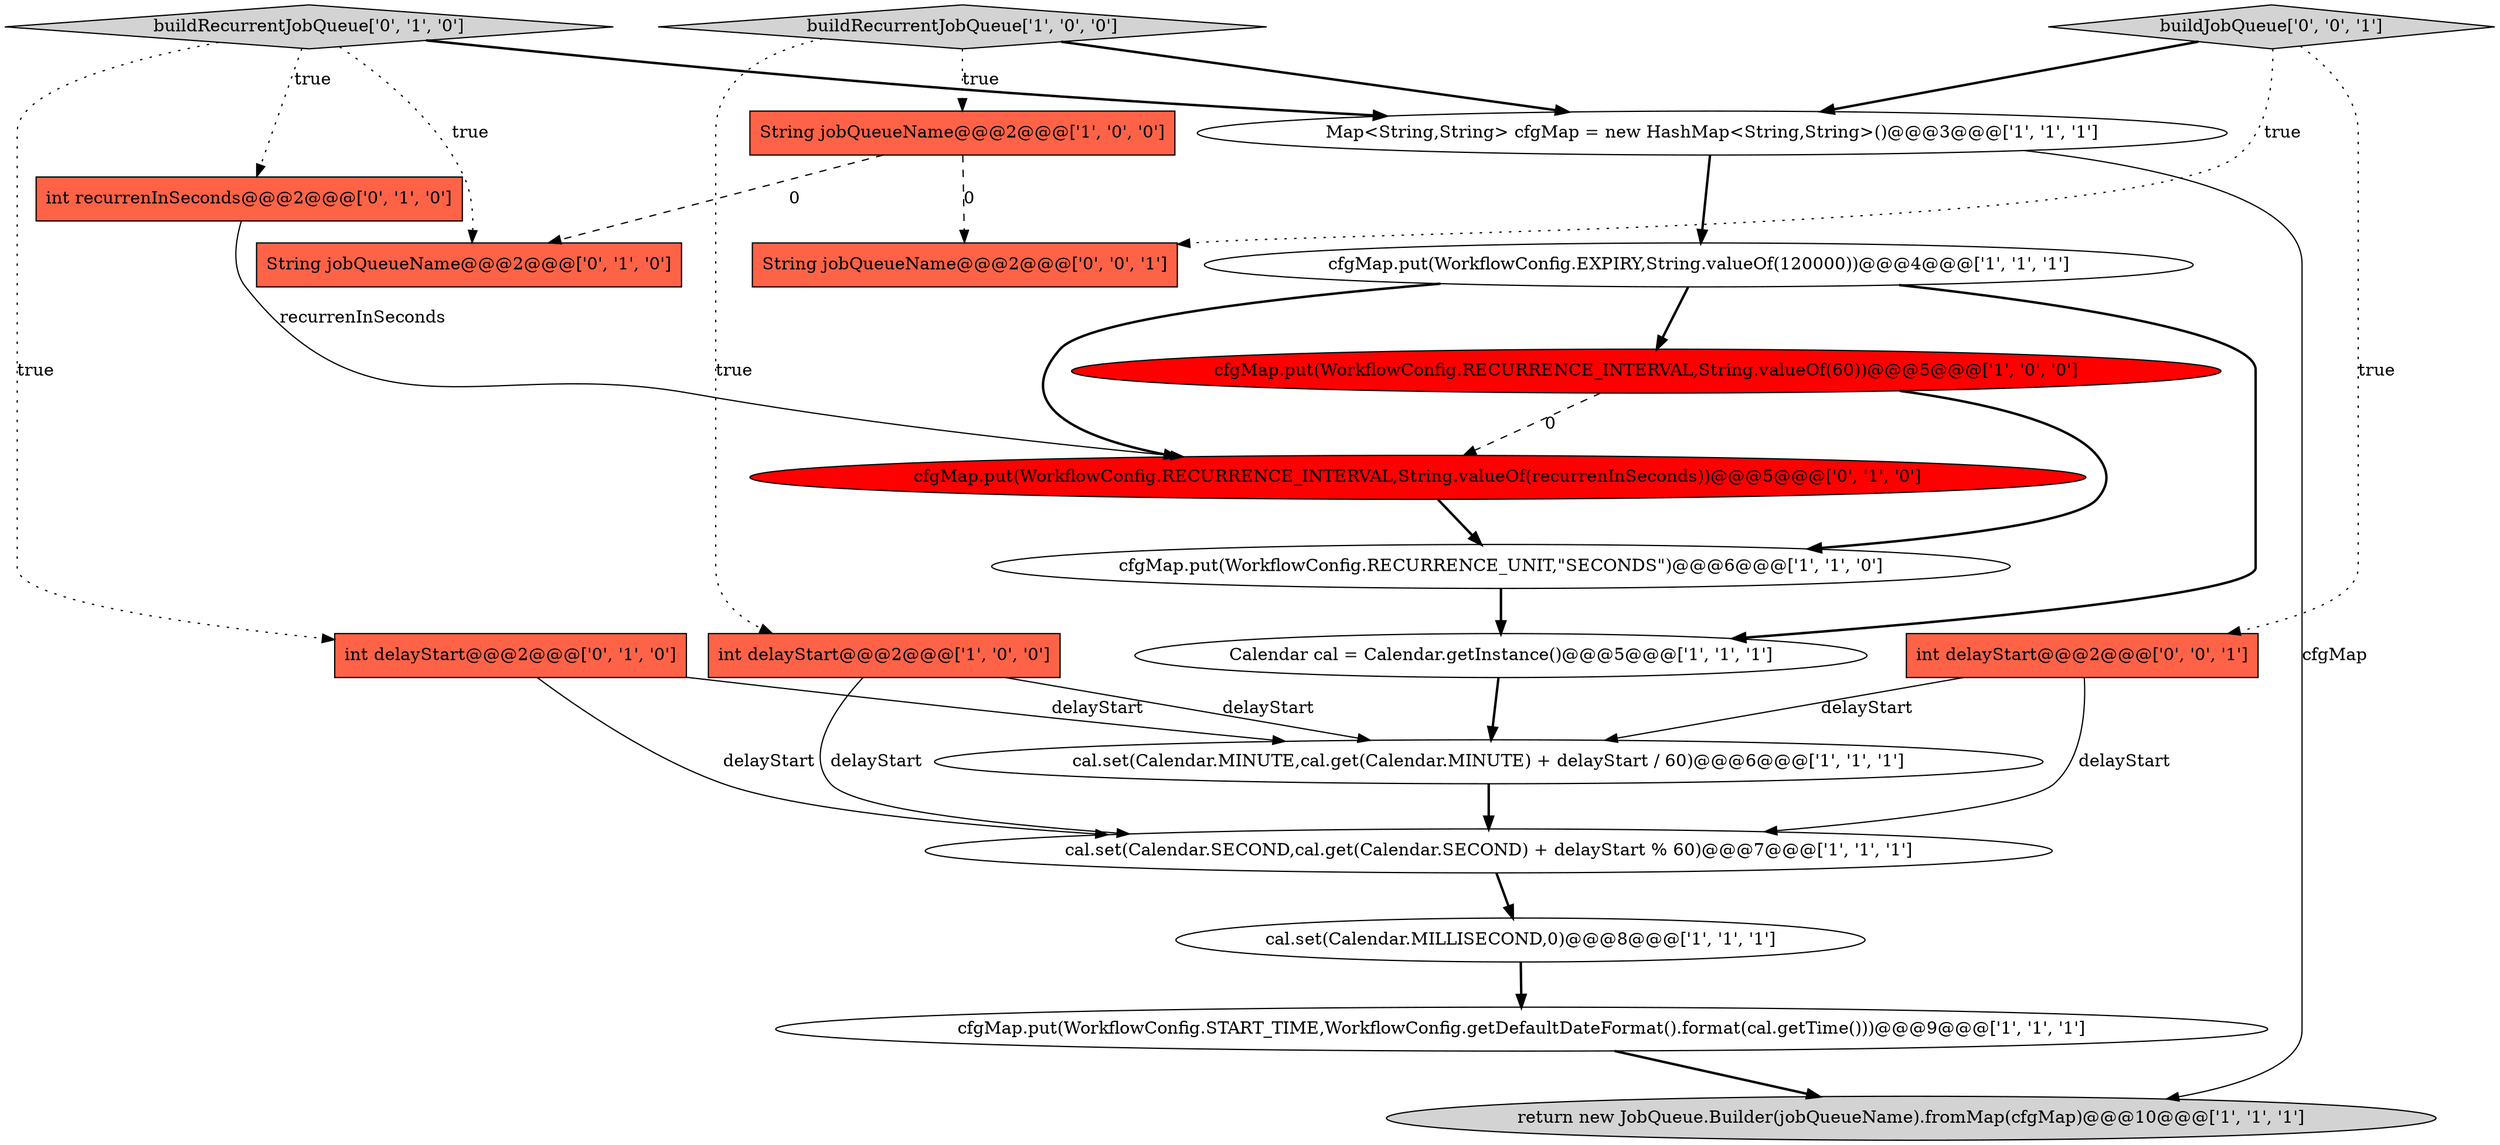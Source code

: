 digraph {
11 [style = filled, label = "cal.set(Calendar.SECOND,cal.get(Calendar.SECOND) + delayStart % 60)@@@7@@@['1', '1', '1']", fillcolor = white, shape = ellipse image = "AAA0AAABBB1BBB"];
6 [style = filled, label = "Calendar cal = Calendar.getInstance()@@@5@@@['1', '1', '1']", fillcolor = white, shape = ellipse image = "AAA0AAABBB1BBB"];
17 [style = filled, label = "String jobQueueName@@@2@@@['0', '1', '0']", fillcolor = tomato, shape = box image = "AAA1AAABBB2BBB"];
0 [style = filled, label = "cfgMap.put(WorkflowConfig.RECURRENCE_UNIT,\"SECONDS\")@@@6@@@['1', '1', '0']", fillcolor = white, shape = ellipse image = "AAA0AAABBB1BBB"];
18 [style = filled, label = "buildJobQueue['0', '0', '1']", fillcolor = lightgray, shape = diamond image = "AAA0AAABBB3BBB"];
13 [style = filled, label = "buildRecurrentJobQueue['0', '1', '0']", fillcolor = lightgray, shape = diamond image = "AAA0AAABBB2BBB"];
9 [style = filled, label = "buildRecurrentJobQueue['1', '0', '0']", fillcolor = lightgray, shape = diamond image = "AAA0AAABBB1BBB"];
8 [style = filled, label = "String jobQueueName@@@2@@@['1', '0', '0']", fillcolor = tomato, shape = box image = "AAA1AAABBB1BBB"];
14 [style = filled, label = "int delayStart@@@2@@@['0', '1', '0']", fillcolor = tomato, shape = box image = "AAA0AAABBB2BBB"];
12 [style = filled, label = "return new JobQueue.Builder(jobQueueName).fromMap(cfgMap)@@@10@@@['1', '1', '1']", fillcolor = lightgray, shape = ellipse image = "AAA0AAABBB1BBB"];
16 [style = filled, label = "cfgMap.put(WorkflowConfig.RECURRENCE_INTERVAL,String.valueOf(recurrenInSeconds))@@@5@@@['0', '1', '0']", fillcolor = red, shape = ellipse image = "AAA1AAABBB2BBB"];
3 [style = filled, label = "int delayStart@@@2@@@['1', '0', '0']", fillcolor = tomato, shape = box image = "AAA0AAABBB1BBB"];
7 [style = filled, label = "cal.set(Calendar.MILLISECOND,0)@@@8@@@['1', '1', '1']", fillcolor = white, shape = ellipse image = "AAA0AAABBB1BBB"];
15 [style = filled, label = "int recurrenInSeconds@@@2@@@['0', '1', '0']", fillcolor = tomato, shape = box image = "AAA0AAABBB2BBB"];
1 [style = filled, label = "cal.set(Calendar.MINUTE,cal.get(Calendar.MINUTE) + delayStart / 60)@@@6@@@['1', '1', '1']", fillcolor = white, shape = ellipse image = "AAA0AAABBB1BBB"];
4 [style = filled, label = "cfgMap.put(WorkflowConfig.RECURRENCE_INTERVAL,String.valueOf(60))@@@5@@@['1', '0', '0']", fillcolor = red, shape = ellipse image = "AAA1AAABBB1BBB"];
10 [style = filled, label = "Map<String,String> cfgMap = new HashMap<String,String>()@@@3@@@['1', '1', '1']", fillcolor = white, shape = ellipse image = "AAA0AAABBB1BBB"];
2 [style = filled, label = "cfgMap.put(WorkflowConfig.EXPIRY,String.valueOf(120000))@@@4@@@['1', '1', '1']", fillcolor = white, shape = ellipse image = "AAA0AAABBB1BBB"];
20 [style = filled, label = "String jobQueueName@@@2@@@['0', '0', '1']", fillcolor = tomato, shape = box image = "AAA0AAABBB3BBB"];
5 [style = filled, label = "cfgMap.put(WorkflowConfig.START_TIME,WorkflowConfig.getDefaultDateFormat().format(cal.getTime()))@@@9@@@['1', '1', '1']", fillcolor = white, shape = ellipse image = "AAA0AAABBB1BBB"];
19 [style = filled, label = "int delayStart@@@2@@@['0', '0', '1']", fillcolor = tomato, shape = box image = "AAA0AAABBB3BBB"];
3->11 [style = solid, label="delayStart"];
13->10 [style = bold, label=""];
3->1 [style = solid, label="delayStart"];
13->17 [style = dotted, label="true"];
16->0 [style = bold, label=""];
4->16 [style = dashed, label="0"];
19->1 [style = solid, label="delayStart"];
0->6 [style = bold, label=""];
2->6 [style = bold, label=""];
14->1 [style = solid, label="delayStart"];
8->20 [style = dashed, label="0"];
18->19 [style = dotted, label="true"];
9->10 [style = bold, label=""];
18->20 [style = dotted, label="true"];
19->11 [style = solid, label="delayStart"];
2->4 [style = bold, label=""];
10->12 [style = solid, label="cfgMap"];
15->16 [style = solid, label="recurrenInSeconds"];
14->11 [style = solid, label="delayStart"];
1->11 [style = bold, label=""];
4->0 [style = bold, label=""];
9->8 [style = dotted, label="true"];
6->1 [style = bold, label=""];
7->5 [style = bold, label=""];
18->10 [style = bold, label=""];
5->12 [style = bold, label=""];
8->17 [style = dashed, label="0"];
10->2 [style = bold, label=""];
13->15 [style = dotted, label="true"];
13->14 [style = dotted, label="true"];
9->3 [style = dotted, label="true"];
11->7 [style = bold, label=""];
2->16 [style = bold, label=""];
}
